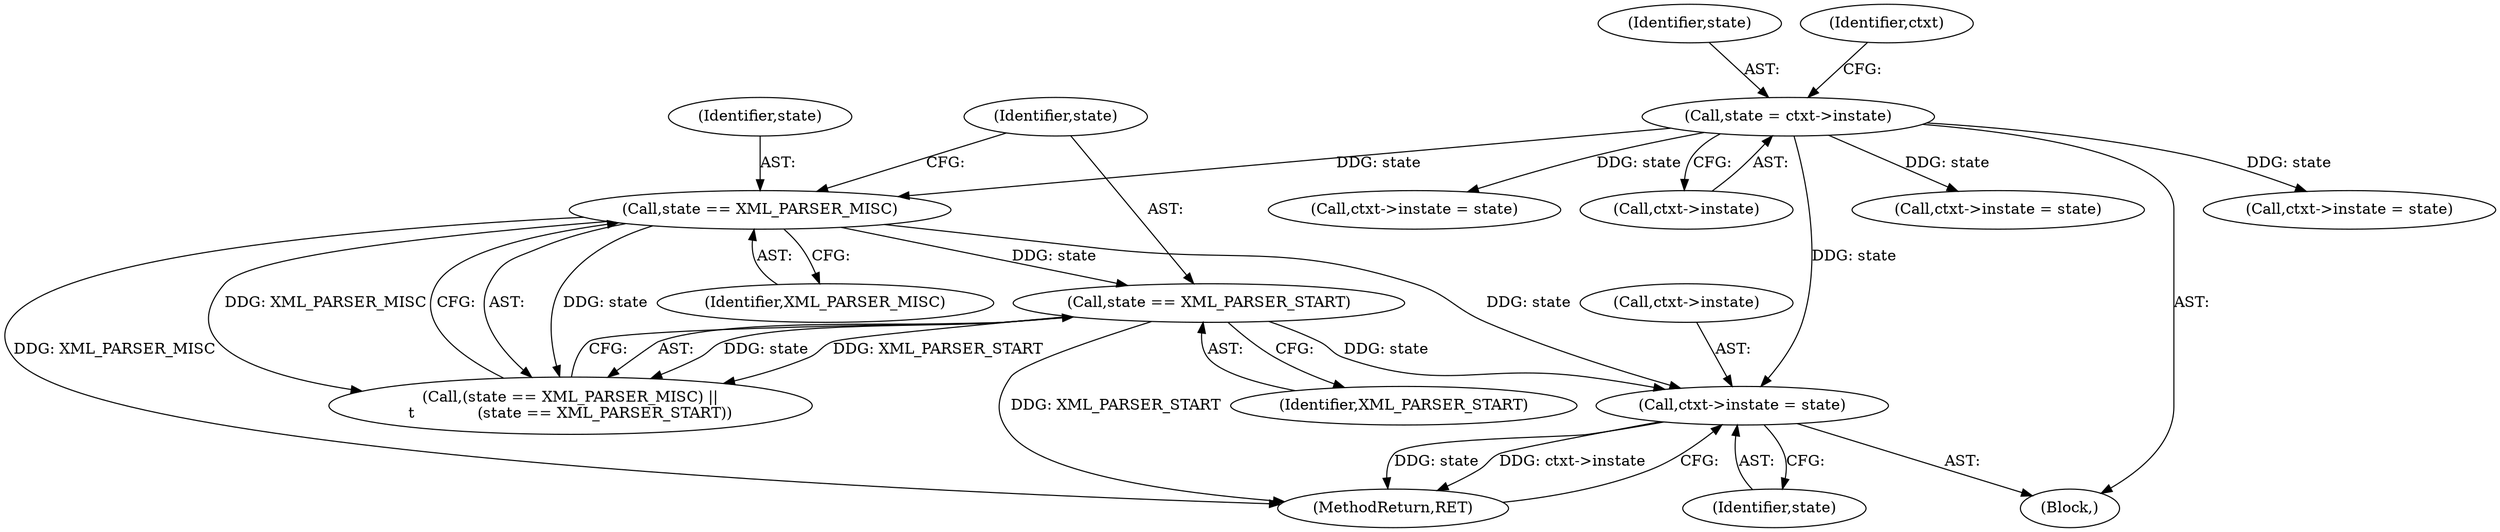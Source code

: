 digraph "1_Chrome_44a637b47793512bfb1d2589d43b8dc492a97629_0@del" {
"1000434" [label="(Call,ctxt->instate = state)"];
"1000378" [label="(Call,state == XML_PARSER_MISC)"];
"1000144" [label="(Call,state = ctxt->instate)"];
"1000381" [label="(Call,state == XML_PARSER_START)"];
"1000381" [label="(Call,state == XML_PARSER_START)"];
"1000435" [label="(Call,ctxt->instate)"];
"1000145" [label="(Identifier,state)"];
"1000137" [label="(Block,)"];
"1000438" [label="(Identifier,state)"];
"1000382" [label="(Identifier,state)"];
"1000303" [label="(Call,ctxt->instate = state)"];
"1000383" [label="(Identifier,XML_PARSER_START)"];
"1000146" [label="(Call,ctxt->instate)"];
"1000377" [label="(Call,(state == XML_PARSER_MISC) ||\n\t             (state == XML_PARSER_START))"];
"1000380" [label="(Identifier,XML_PARSER_MISC)"];
"1000379" [label="(Identifier,state)"];
"1000439" [label="(MethodReturn,RET)"];
"1000378" [label="(Call,state == XML_PARSER_MISC)"];
"1000144" [label="(Call,state = ctxt->instate)"];
"1000212" [label="(Call,ctxt->instate = state)"];
"1000235" [label="(Call,ctxt->instate = state)"];
"1000151" [label="(Identifier,ctxt)"];
"1000434" [label="(Call,ctxt->instate = state)"];
"1000434" -> "1000137"  [label="AST: "];
"1000434" -> "1000438"  [label="CFG: "];
"1000435" -> "1000434"  [label="AST: "];
"1000438" -> "1000434"  [label="AST: "];
"1000439" -> "1000434"  [label="CFG: "];
"1000434" -> "1000439"  [label="DDG: state"];
"1000434" -> "1000439"  [label="DDG: ctxt->instate"];
"1000378" -> "1000434"  [label="DDG: state"];
"1000381" -> "1000434"  [label="DDG: state"];
"1000144" -> "1000434"  [label="DDG: state"];
"1000378" -> "1000377"  [label="AST: "];
"1000378" -> "1000380"  [label="CFG: "];
"1000379" -> "1000378"  [label="AST: "];
"1000380" -> "1000378"  [label="AST: "];
"1000382" -> "1000378"  [label="CFG: "];
"1000377" -> "1000378"  [label="CFG: "];
"1000378" -> "1000439"  [label="DDG: XML_PARSER_MISC"];
"1000378" -> "1000377"  [label="DDG: state"];
"1000378" -> "1000377"  [label="DDG: XML_PARSER_MISC"];
"1000144" -> "1000378"  [label="DDG: state"];
"1000378" -> "1000381"  [label="DDG: state"];
"1000144" -> "1000137"  [label="AST: "];
"1000144" -> "1000146"  [label="CFG: "];
"1000145" -> "1000144"  [label="AST: "];
"1000146" -> "1000144"  [label="AST: "];
"1000151" -> "1000144"  [label="CFG: "];
"1000144" -> "1000212"  [label="DDG: state"];
"1000144" -> "1000235"  [label="DDG: state"];
"1000144" -> "1000303"  [label="DDG: state"];
"1000381" -> "1000377"  [label="AST: "];
"1000381" -> "1000383"  [label="CFG: "];
"1000382" -> "1000381"  [label="AST: "];
"1000383" -> "1000381"  [label="AST: "];
"1000377" -> "1000381"  [label="CFG: "];
"1000381" -> "1000439"  [label="DDG: XML_PARSER_START"];
"1000381" -> "1000377"  [label="DDG: state"];
"1000381" -> "1000377"  [label="DDG: XML_PARSER_START"];
}
